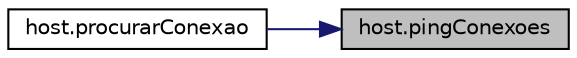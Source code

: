 digraph "host.pingConexoes"
{
 // LATEX_PDF_SIZE
  edge [fontname="Helvetica",fontsize="10",labelfontname="Helvetica",labelfontsize="10"];
  node [fontname="Helvetica",fontsize="10",shape=record];
  rankdir="RL";
  Node1 [label="host.pingConexoes",height=0.2,width=0.4,color="black", fillcolor="grey75", style="filled", fontcolor="black",tooltip="Function PING."];
  Node1 -> Node2 [dir="back",color="midnightblue",fontsize="10",style="solid",fontname="Helvetica"];
  Node2 [label="host.procurarConexao",height=0.2,width=0.4,color="black", fillcolor="white", style="filled",URL="$namespacehost.html#ad3e9703cba47e5c20eafb7790d145a10",tooltip="Function procurarConexao Função que procura por uma conexão ao inicia o script de novo host."];
}

